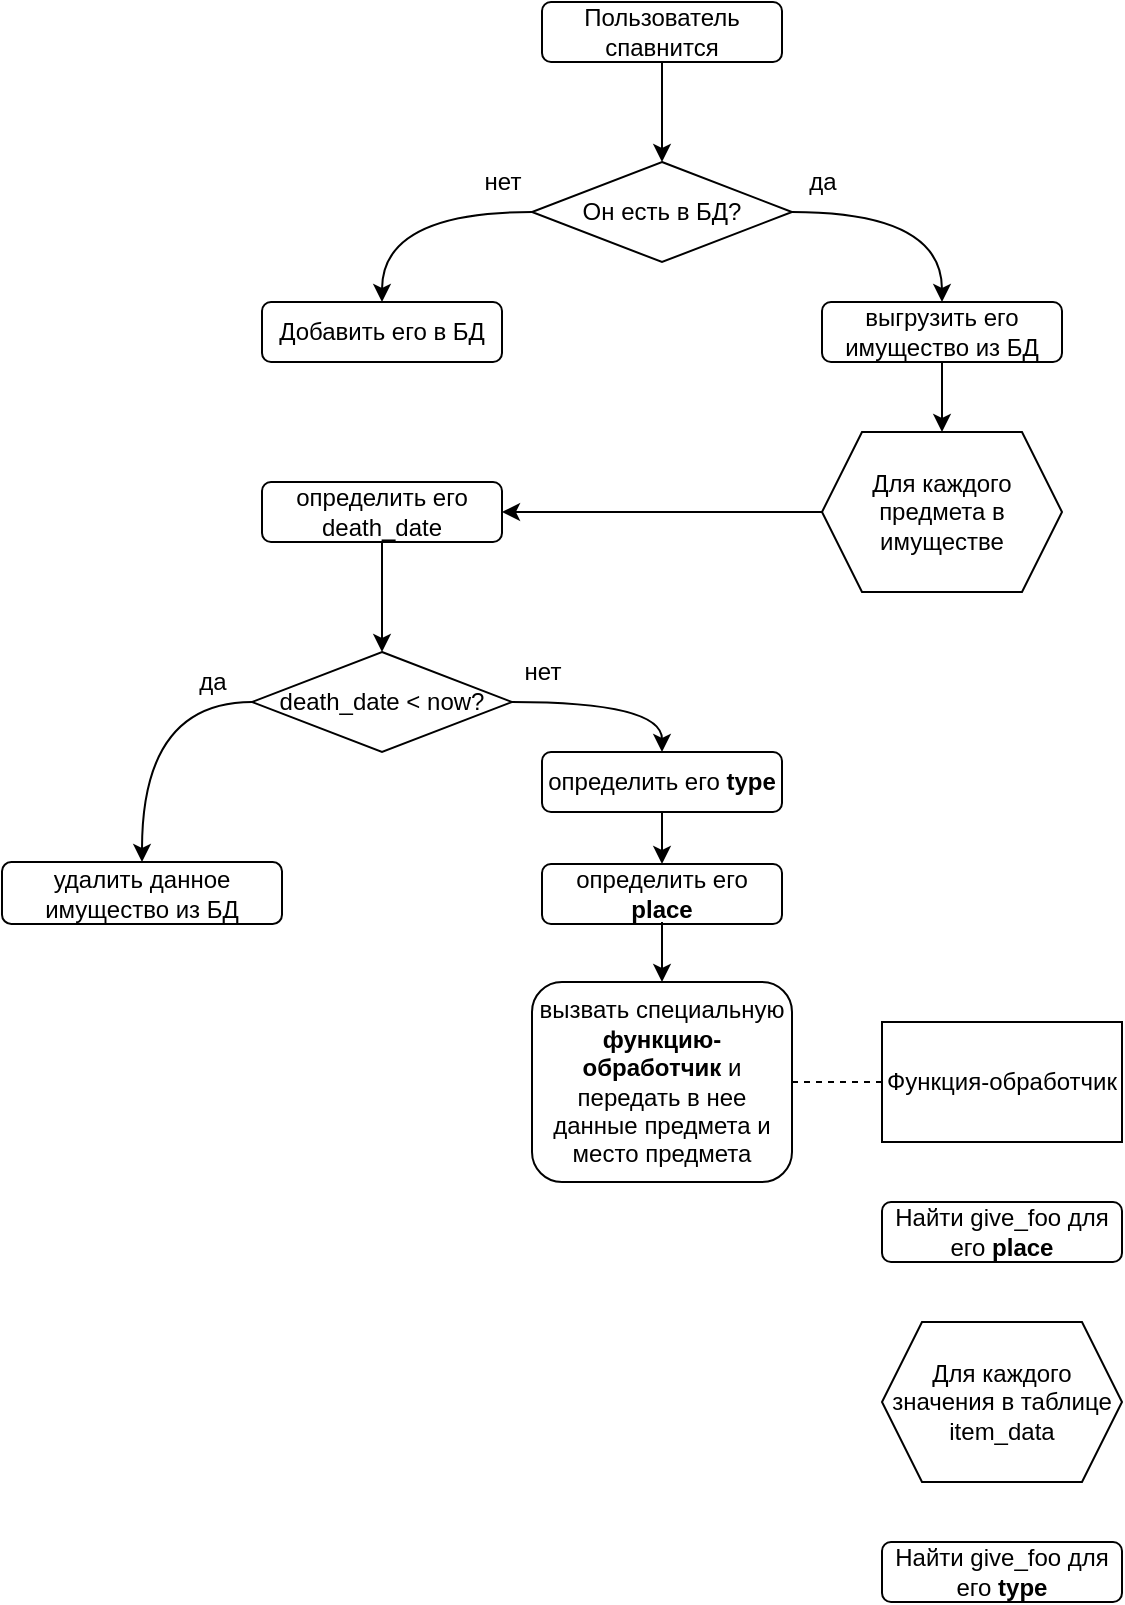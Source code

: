 <mxfile version="15.2.1" type="device"><diagram id="4svIr0v9u2ya6hmRhSOF" name="Page-1"><mxGraphModel dx="1108" dy="520" grid="1" gridSize="10" guides="1" tooltips="1" connect="1" arrows="1" fold="1" page="1" pageScale="1" pageWidth="827" pageHeight="1169" math="0" shadow="0"><root><mxCell id="0"/><mxCell id="1" parent="0"/><mxCell id="zFhpiyE5O9wkXHpV2_RX-1" value="Пользователь спавнится" style="rounded=1;whiteSpace=wrap;html=1;" vertex="1" parent="1"><mxGeometry x="390" y="10" width="120" height="30" as="geometry"/></mxCell><mxCell id="zFhpiyE5O9wkXHpV2_RX-2" value="Он есть в БД?" style="rhombus;whiteSpace=wrap;html=1;" vertex="1" parent="1"><mxGeometry x="385" y="90" width="130" height="50" as="geometry"/></mxCell><mxCell id="zFhpiyE5O9wkXHpV2_RX-4" value="" style="endArrow=classic;html=1;exitX=0.5;exitY=1;exitDx=0;exitDy=0;entryX=0.5;entryY=0;entryDx=0;entryDy=0;" edge="1" parent="1" source="zFhpiyE5O9wkXHpV2_RX-1" target="zFhpiyE5O9wkXHpV2_RX-2"><mxGeometry width="50" height="50" relative="1" as="geometry"><mxPoint x="590" y="110" as="sourcePoint"/><mxPoint x="640" y="60" as="targetPoint"/></mxGeometry></mxCell><mxCell id="zFhpiyE5O9wkXHpV2_RX-6" value="Добавить его в БД" style="rounded=1;whiteSpace=wrap;html=1;" vertex="1" parent="1"><mxGeometry x="250" y="160" width="120" height="30" as="geometry"/></mxCell><mxCell id="zFhpiyE5O9wkXHpV2_RX-7" value="" style="endArrow=classic;html=1;exitX=0;exitY=0.5;exitDx=0;exitDy=0;entryX=0.5;entryY=0;entryDx=0;entryDy=0;edgeStyle=orthogonalEdgeStyle;curved=1;" edge="1" parent="1" source="zFhpiyE5O9wkXHpV2_RX-2" target="zFhpiyE5O9wkXHpV2_RX-6"><mxGeometry width="50" height="50" relative="1" as="geometry"><mxPoint x="250" y="80" as="sourcePoint"/><mxPoint x="300" y="30" as="targetPoint"/></mxGeometry></mxCell><mxCell id="zFhpiyE5O9wkXHpV2_RX-8" value="нет" style="text;html=1;align=center;verticalAlign=middle;resizable=0;points=[];autosize=1;strokeColor=none;fillColor=none;" vertex="1" parent="1"><mxGeometry x="355" y="90" width="30" height="20" as="geometry"/></mxCell><mxCell id="zFhpiyE5O9wkXHpV2_RX-9" value="выгрузить его имущество из БД" style="rounded=1;whiteSpace=wrap;html=1;" vertex="1" parent="1"><mxGeometry x="530" y="160" width="120" height="30" as="geometry"/></mxCell><mxCell id="zFhpiyE5O9wkXHpV2_RX-10" value="" style="endArrow=classic;html=1;exitX=1;exitY=0.5;exitDx=0;exitDy=0;entryX=0.5;entryY=0;entryDx=0;entryDy=0;edgeStyle=orthogonalEdgeStyle;curved=1;" edge="1" parent="1" source="zFhpiyE5O9wkXHpV2_RX-2" target="zFhpiyE5O9wkXHpV2_RX-9"><mxGeometry width="50" height="50" relative="1" as="geometry"><mxPoint x="630" y="100" as="sourcePoint"/><mxPoint x="680" y="50" as="targetPoint"/></mxGeometry></mxCell><mxCell id="zFhpiyE5O9wkXHpV2_RX-11" value="да" style="text;html=1;align=center;verticalAlign=middle;resizable=0;points=[];autosize=1;strokeColor=none;fillColor=none;" vertex="1" parent="1"><mxGeometry x="515" y="90" width="30" height="20" as="geometry"/></mxCell><mxCell id="zFhpiyE5O9wkXHpV2_RX-12" value="Для каждого предмета в имуществе" style="shape=hexagon;perimeter=hexagonPerimeter2;whiteSpace=wrap;html=1;fixedSize=1;" vertex="1" parent="1"><mxGeometry x="530" y="225" width="120" height="80" as="geometry"/></mxCell><mxCell id="zFhpiyE5O9wkXHpV2_RX-13" value="" style="endArrow=classic;html=1;exitX=0.5;exitY=1;exitDx=0;exitDy=0;entryX=0.5;entryY=0;entryDx=0;entryDy=0;" edge="1" parent="1" source="zFhpiyE5O9wkXHpV2_RX-9" target="zFhpiyE5O9wkXHpV2_RX-12"><mxGeometry width="50" height="50" relative="1" as="geometry"><mxPoint x="780" y="260" as="sourcePoint"/><mxPoint x="830" y="210" as="targetPoint"/></mxGeometry></mxCell><mxCell id="zFhpiyE5O9wkXHpV2_RX-15" value="определить его &lt;b&gt;type&lt;/b&gt;" style="rounded=1;whiteSpace=wrap;html=1;" vertex="1" parent="1"><mxGeometry x="390" y="385" width="120" height="30" as="geometry"/></mxCell><mxCell id="zFhpiyE5O9wkXHpV2_RX-16" value="определить его &lt;b&gt;place&lt;/b&gt;" style="rounded=1;whiteSpace=wrap;html=1;" vertex="1" parent="1"><mxGeometry x="390" y="441" width="120" height="30" as="geometry"/></mxCell><mxCell id="zFhpiyE5O9wkXHpV2_RX-17" value="" style="endArrow=classic;html=1;exitX=1;exitY=0.5;exitDx=0;exitDy=0;entryX=0.5;entryY=0;entryDx=0;entryDy=0;edgeStyle=orthogonalEdgeStyle;curved=1;" edge="1" parent="1" source="zFhpiyE5O9wkXHpV2_RX-31" target="zFhpiyE5O9wkXHpV2_RX-15"><mxGeometry width="50" height="50" relative="1" as="geometry"><mxPoint x="520" y="180" as="sourcePoint"/><mxPoint x="570" y="130" as="targetPoint"/></mxGeometry></mxCell><mxCell id="zFhpiyE5O9wkXHpV2_RX-18" value="" style="endArrow=classic;html=1;exitX=0.5;exitY=1;exitDx=0;exitDy=0;entryX=0.5;entryY=0;entryDx=0;entryDy=0;edgeStyle=orthogonalEdgeStyle;curved=1;" edge="1" parent="1" source="zFhpiyE5O9wkXHpV2_RX-15" target="zFhpiyE5O9wkXHpV2_RX-16"><mxGeometry width="50" height="50" relative="1" as="geometry"><mxPoint x="780" y="200" as="sourcePoint"/><mxPoint x="830" y="150" as="targetPoint"/></mxGeometry></mxCell><mxCell id="zFhpiyE5O9wkXHpV2_RX-19" value="вызвать специальную &lt;b&gt;функцию-обработчик&lt;/b&gt;&amp;nbsp;и передать в нее данные предмета и место предмета" style="rounded=1;whiteSpace=wrap;html=1;" vertex="1" parent="1"><mxGeometry x="385" y="500" width="130" height="100" as="geometry"/></mxCell><mxCell id="zFhpiyE5O9wkXHpV2_RX-20" value="определить его death_date" style="rounded=1;whiteSpace=wrap;html=1;" vertex="1" parent="1"><mxGeometry x="250" y="250" width="120" height="30" as="geometry"/></mxCell><mxCell id="zFhpiyE5O9wkXHpV2_RX-23" value="" style="endArrow=classic;html=1;exitX=0.5;exitY=1;exitDx=0;exitDy=0;entryX=0.5;entryY=0;entryDx=0;entryDy=0;" edge="1" parent="1" source="zFhpiyE5O9wkXHpV2_RX-20" target="zFhpiyE5O9wkXHpV2_RX-31"><mxGeometry width="50" height="50" relative="1" as="geometry"><mxPoint x="220" y="220" as="sourcePoint"/><mxPoint x="310" y="330" as="targetPoint"/></mxGeometry></mxCell><mxCell id="zFhpiyE5O9wkXHpV2_RX-29" value="удалить данное имущество из БД" style="rounded=1;whiteSpace=wrap;html=1;" vertex="1" parent="1"><mxGeometry x="120" y="440" width="140" height="31" as="geometry"/></mxCell><mxCell id="zFhpiyE5O9wkXHpV2_RX-31" value="death_date &amp;lt; now?" style="rhombus;whiteSpace=wrap;html=1;" vertex="1" parent="1"><mxGeometry x="245" y="335" width="130" height="50" as="geometry"/></mxCell><mxCell id="zFhpiyE5O9wkXHpV2_RX-32" value="" style="endArrow=classic;html=1;exitX=0;exitY=0.5;exitDx=0;exitDy=0;entryX=0.5;entryY=0;entryDx=0;entryDy=0;edgeStyle=orthogonalEdgeStyle;curved=1;" edge="1" parent="1" source="zFhpiyE5O9wkXHpV2_RX-31" target="zFhpiyE5O9wkXHpV2_RX-29"><mxGeometry width="50" height="50" relative="1" as="geometry"><mxPoint x="140" y="300" as="sourcePoint"/><mxPoint x="190" y="250" as="targetPoint"/></mxGeometry></mxCell><mxCell id="zFhpiyE5O9wkXHpV2_RX-33" value="да" style="text;html=1;align=center;verticalAlign=middle;resizable=0;points=[];autosize=1;strokeColor=none;fillColor=none;" vertex="1" parent="1"><mxGeometry x="210" y="340" width="30" height="20" as="geometry"/></mxCell><mxCell id="zFhpiyE5O9wkXHpV2_RX-34" value="нет" style="text;html=1;align=center;verticalAlign=middle;resizable=0;points=[];autosize=1;strokeColor=none;fillColor=none;" vertex="1" parent="1"><mxGeometry x="375" y="335" width="30" height="20" as="geometry"/></mxCell><mxCell id="zFhpiyE5O9wkXHpV2_RX-35" value="" style="endArrow=classic;html=1;entryX=0.5;entryY=0;entryDx=0;entryDy=0;" edge="1" parent="1" target="zFhpiyE5O9wkXHpV2_RX-19"><mxGeometry width="50" height="50" relative="1" as="geometry"><mxPoint x="450" y="470" as="sourcePoint"/><mxPoint x="670" y="390" as="targetPoint"/></mxGeometry></mxCell><mxCell id="zFhpiyE5O9wkXHpV2_RX-37" value="Функция-обработчик" style="rounded=0;whiteSpace=wrap;html=1;" vertex="1" parent="1"><mxGeometry x="560" y="520" width="120" height="60" as="geometry"/></mxCell><mxCell id="zFhpiyE5O9wkXHpV2_RX-38" value="" style="endArrow=none;dashed=1;html=1;exitX=1;exitY=0.5;exitDx=0;exitDy=0;entryX=0;entryY=0.5;entryDx=0;entryDy=0;" edge="1" parent="1" source="zFhpiyE5O9wkXHpV2_RX-19" target="zFhpiyE5O9wkXHpV2_RX-37"><mxGeometry width="50" height="50" relative="1" as="geometry"><mxPoint x="550" y="460" as="sourcePoint"/><mxPoint x="600" y="410" as="targetPoint"/></mxGeometry></mxCell><mxCell id="zFhpiyE5O9wkXHpV2_RX-39" value="" style="endArrow=classic;html=1;exitX=0;exitY=0.5;exitDx=0;exitDy=0;entryX=1;entryY=0.5;entryDx=0;entryDy=0;" edge="1" parent="1" source="zFhpiyE5O9wkXHpV2_RX-12" target="zFhpiyE5O9wkXHpV2_RX-20"><mxGeometry width="50" height="50" relative="1" as="geometry"><mxPoint x="450" y="210" as="sourcePoint"/><mxPoint x="500" y="160" as="targetPoint"/></mxGeometry></mxCell><mxCell id="zFhpiyE5O9wkXHpV2_RX-41" value="Найти give_foo для его &lt;b&gt;place&lt;/b&gt;" style="rounded=1;whiteSpace=wrap;html=1;" vertex="1" parent="1"><mxGeometry x="560" y="610" width="120" height="30" as="geometry"/></mxCell><mxCell id="zFhpiyE5O9wkXHpV2_RX-42" value="Для каждого значения в таблице item_data" style="shape=hexagon;perimeter=hexagonPerimeter2;whiteSpace=wrap;html=1;fixedSize=1;" vertex="1" parent="1"><mxGeometry x="560" y="670" width="120" height="80" as="geometry"/></mxCell><mxCell id="zFhpiyE5O9wkXHpV2_RX-43" value="Найти give_foo для его &lt;b&gt;type&lt;/b&gt;" style="rounded=1;whiteSpace=wrap;html=1;" vertex="1" parent="1"><mxGeometry x="560" y="780" width="120" height="30" as="geometry"/></mxCell></root></mxGraphModel></diagram></mxfile>